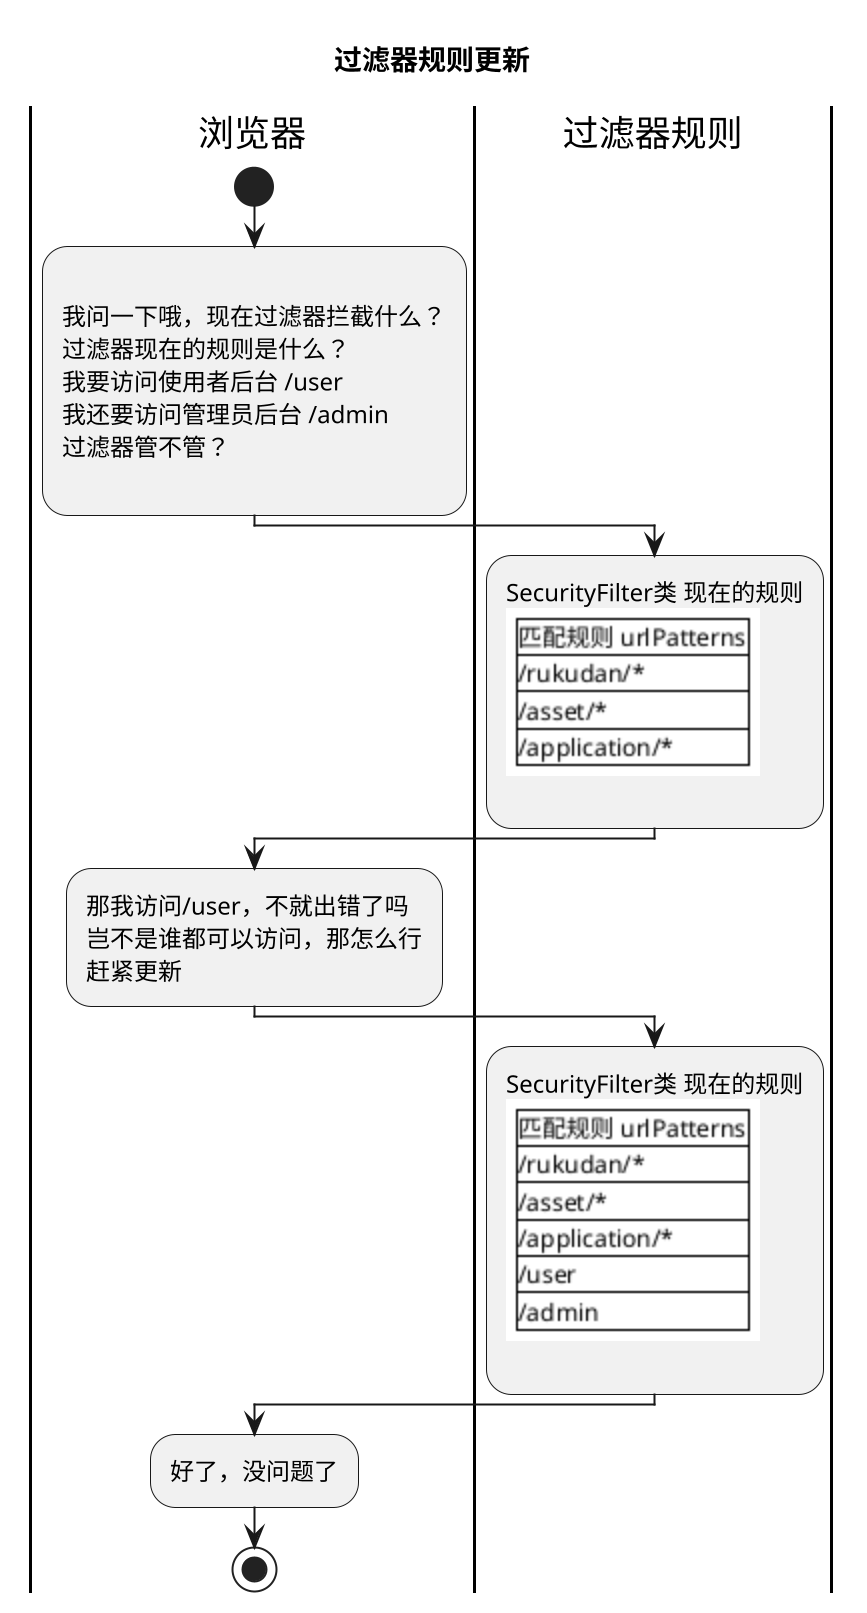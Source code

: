 @startuml
scale 2
title 过滤器规则更新
|浏览器|
start
:
我问一下哦，现在过滤器拦截什么？
过滤器现在的规则是什么？
我要访问使用者后台 /user
我还要访问管理员后台 /admin
过滤器管不管？
;

    |过滤器规则|
    :SecurityFilter类 现在的规则
    {{
    salt
    {#
        匹配规则 urlPatterns
         /rukudan/*
         /asset/*
         /application/*
    }
    }}
    ;

|浏览器|
:那我访问/user，不就出错了吗
岂不是谁都可以访问，那怎么行
赶紧更新;

     |过滤器规则|
    :SecurityFilter类 现在的规则
    {{
    salt
    {#
        匹配规则 urlPatterns
         /rukudan/*
         /asset/*
         /application/*
         /user
         /admin
    }
    }}
    ;

|浏览器|
:好了，没问题了;
|浏览器|

stop
@enduml